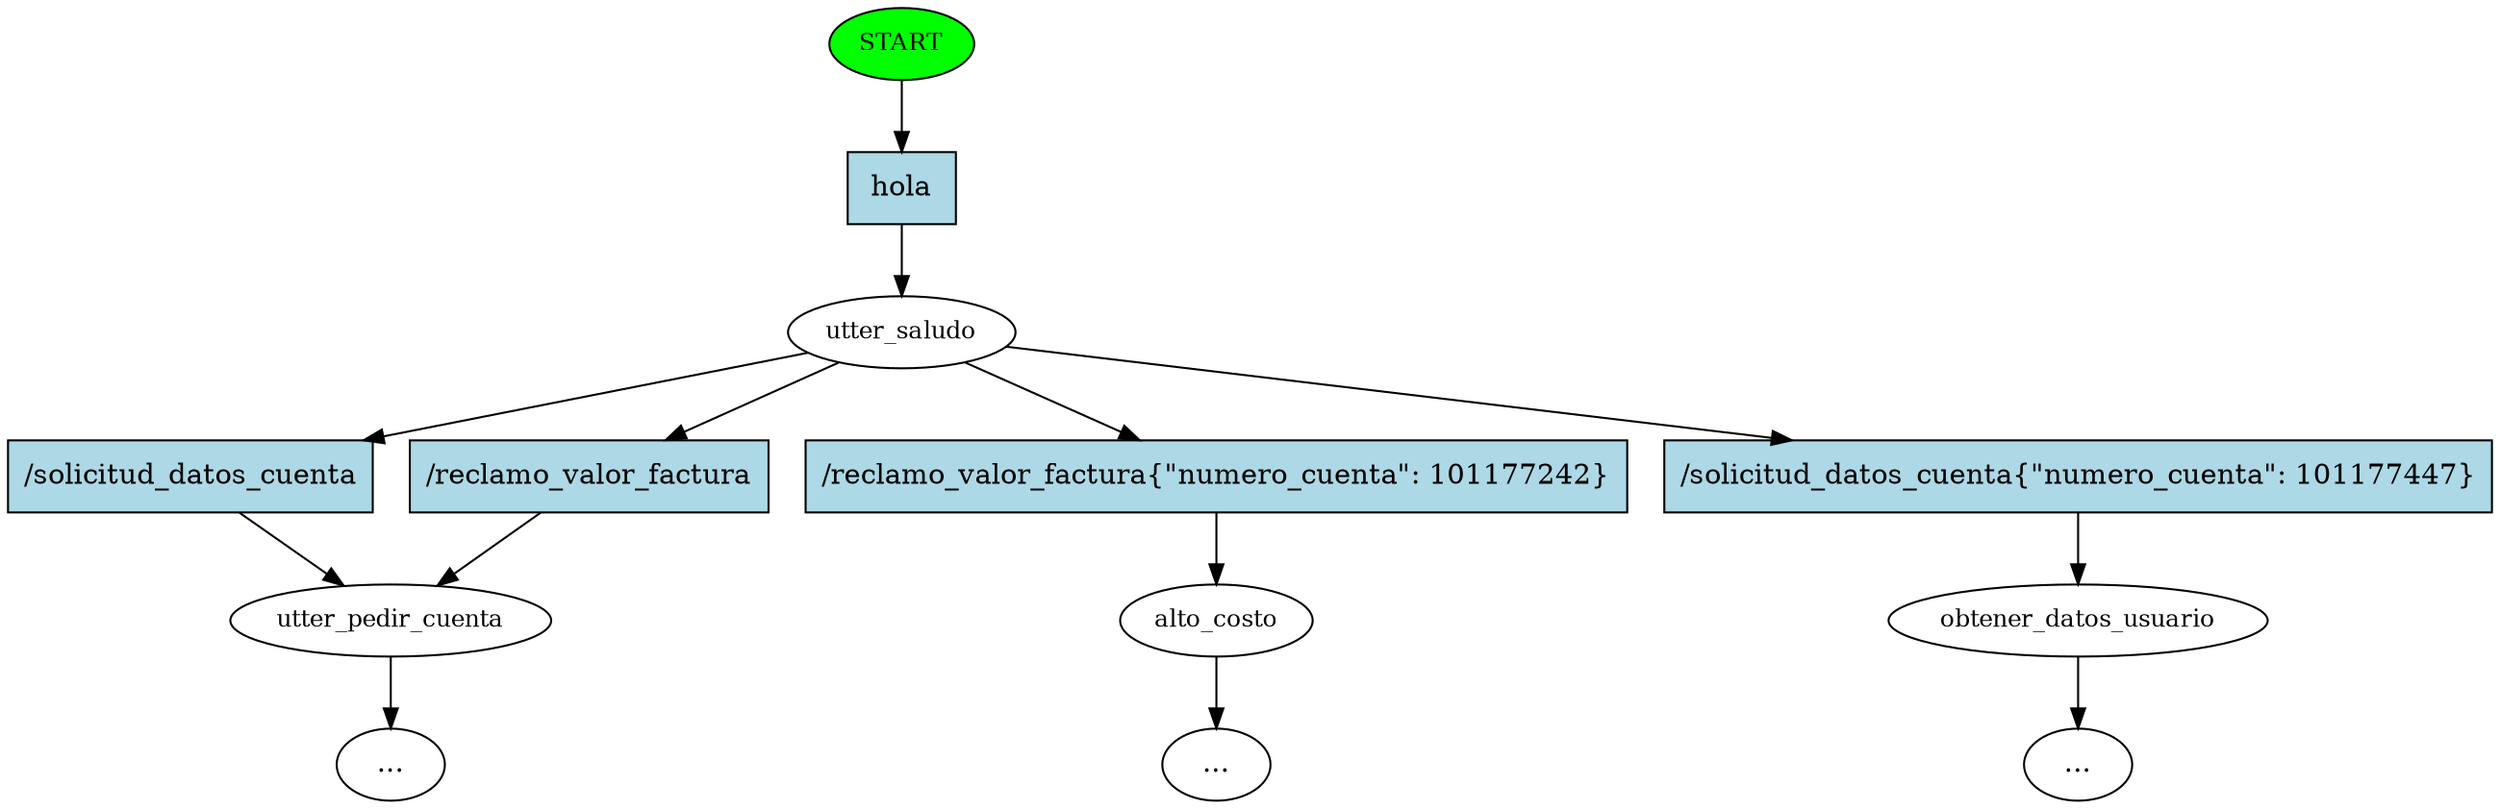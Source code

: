 digraph  {
0 [class="start active", fillcolor=green, fontsize=12, label=START, style=filled];
1 [class="active dashed", fontsize=12, label=utter_saludo];
2 [class="", fontsize=12, label=utter_pedir_cuenta];
"-4" [class=ellipsis, label="..."];
6 [class="", fontsize=12, label=alto_costo];
"-5" [class=ellipsis, label="..."];
8 [class="", fontsize=12, label=obtener_datos_usuario];
"-6" [class=ellipsis, label="..."];
10 [class="intent active", fillcolor=lightblue, label=hola, shape=rect, style=filled];
11 [class=intent, fillcolor=lightblue, label="/solicitud_datos_cuenta", shape=rect, style=filled];
12 [class=intent, fillcolor=lightblue, label="/reclamo_valor_factura", shape=rect, style=filled];
13 [class=intent, fillcolor=lightblue, label="/reclamo_valor_factura\{\"numero_cuenta\":\ 101177242\}", shape=rect, style=filled];
14 [class=intent, fillcolor=lightblue, label="/solicitud_datos_cuenta\{\"numero_cuenta\":\ 101177447\}", shape=rect, style=filled];
0 -> 10  [class=active, key=0];
1 -> 11  [class="", key=0];
1 -> 12  [class="", key=0];
1 -> 13  [class="", key=0];
1 -> 14  [class="", key=0];
2 -> "-4"  [class="", key=NONE, label=""];
6 -> "-5"  [class="", key=NONE, label=""];
8 -> "-6"  [class="", key=NONE, label=""];
10 -> 1  [class=active, key=0];
11 -> 2  [class="", key=0];
12 -> 2  [class="", key=0];
13 -> 6  [class="", key=0];
14 -> 8  [class="", key=0];
}
